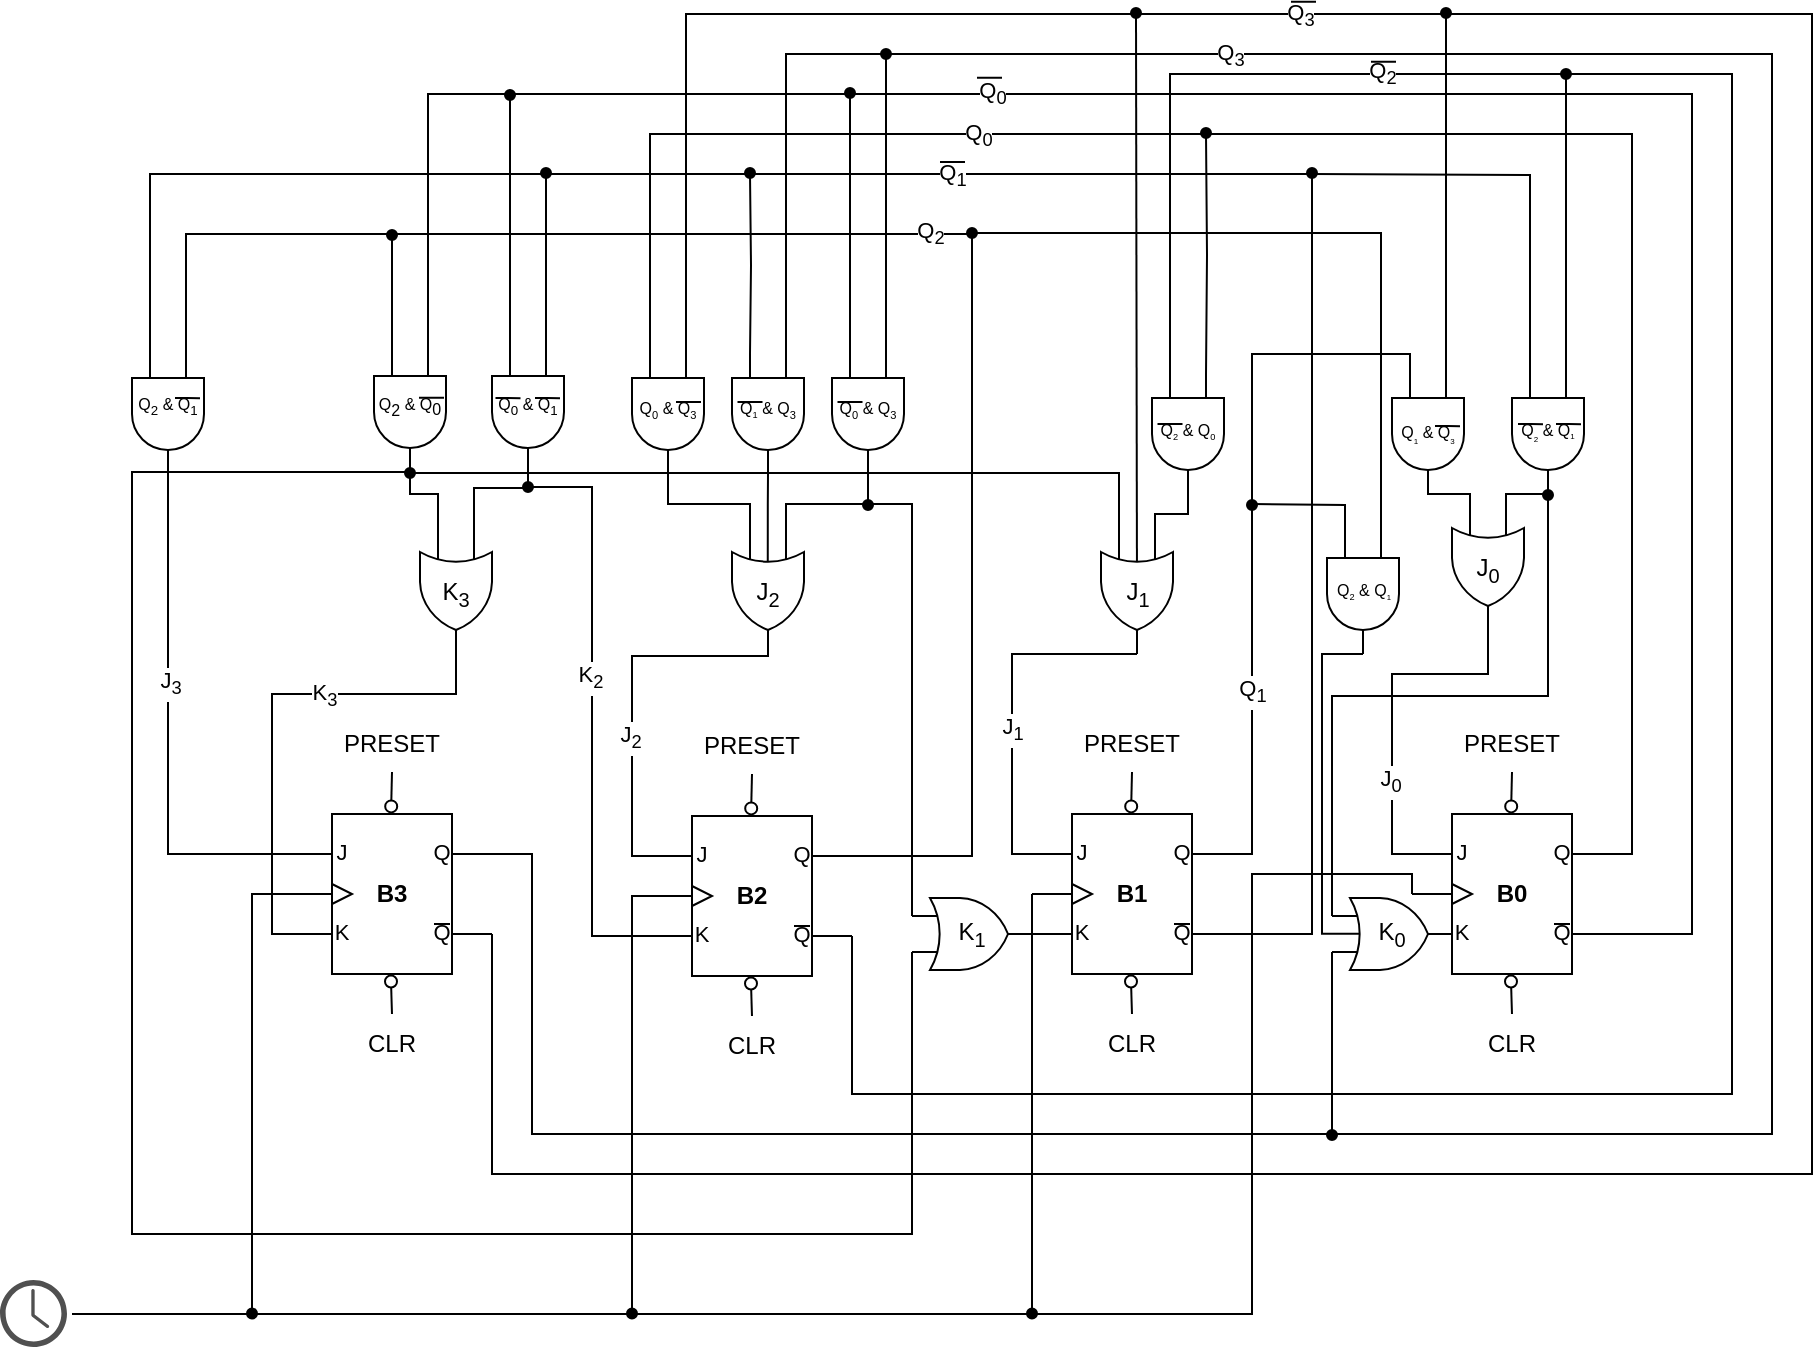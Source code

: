 <mxfile version="15.4.0" type="device"><diagram id="AOAL_Ybay5f5-H7vjN3i" name="Page-1"><mxGraphModel dx="2404" dy="1383" grid="1" gridSize="10" guides="1" tooltips="1" connect="1" arrows="1" fold="1" page="1" pageScale="1" pageWidth="850" pageHeight="1100" math="0" shadow="0"><root><mxCell id="0"/><mxCell id="1" parent="0"/><mxCell id="_n3E7XNI2V2YT-xS7RXO-31" value="" style="group" parent="1" vertex="1" connectable="0"><mxGeometry x="80" y="690" width="100" height="180" as="geometry"/></mxCell><mxCell id="_n3E7XNI2V2YT-xS7RXO-1" value="" style="verticalLabelPosition=bottom;shadow=0;dashed=0;align=center;html=1;verticalAlign=top;shape=mxgraph.electrical.logic_gates.jk_flip-flop;" parent="_n3E7XNI2V2YT-xS7RXO-31" vertex="1"><mxGeometry y="50" width="100" height="80" as="geometry"/></mxCell><mxCell id="_n3E7XNI2V2YT-xS7RXO-2" style="edgeStyle=orthogonalEdgeStyle;rounded=0;orthogonalLoop=1;jettySize=auto;html=1;entryX=0.496;entryY=-0.01;entryDx=0;entryDy=0;entryPerimeter=0;endArrow=oval;endFill=0;strokeColor=default;exitX=0.5;exitY=1;exitDx=0;exitDy=0;" parent="_n3E7XNI2V2YT-xS7RXO-31" edge="1"><mxGeometry relative="1" as="geometry"><mxPoint x="50" y="29" as="sourcePoint"/><mxPoint x="49.6" y="46.2" as="targetPoint"/></mxGeometry></mxCell><mxCell id="_n3E7XNI2V2YT-xS7RXO-3" value="PRESET" style="text;html=1;strokeColor=none;fillColor=none;align=center;verticalAlign=middle;whiteSpace=wrap;rounded=0;" parent="_n3E7XNI2V2YT-xS7RXO-31" vertex="1"><mxGeometry x="20" width="60" height="30" as="geometry"/></mxCell><mxCell id="_n3E7XNI2V2YT-xS7RXO-4" style="edgeStyle=orthogonalEdgeStyle;rounded=0;orthogonalLoop=1;jettySize=auto;html=1;entryX=0.495;entryY=0.997;entryDx=0;entryDy=0;entryPerimeter=0;endArrow=oval;endFill=0;strokeColor=default;exitX=0.5;exitY=0;exitDx=0;exitDy=0;" parent="_n3E7XNI2V2YT-xS7RXO-31" source="_n3E7XNI2V2YT-xS7RXO-5" edge="1"><mxGeometry relative="1" as="geometry"><mxPoint x="50" y="154" as="sourcePoint"/><mxPoint x="49.5" y="133.76" as="targetPoint"/></mxGeometry></mxCell><mxCell id="_n3E7XNI2V2YT-xS7RXO-5" value="CLR" style="text;html=1;strokeColor=none;fillColor=none;align=center;verticalAlign=middle;whiteSpace=wrap;rounded=0;" parent="_n3E7XNI2V2YT-xS7RXO-31" vertex="1"><mxGeometry x="20" y="150" width="60" height="30" as="geometry"/></mxCell><mxCell id="_n3E7XNI2V2YT-xS7RXO-63" value="&lt;b&gt;B3&lt;/b&gt;" style="text;html=1;strokeColor=none;fillColor=none;align=center;verticalAlign=middle;whiteSpace=wrap;rounded=0;" parent="_n3E7XNI2V2YT-xS7RXO-31" vertex="1"><mxGeometry x="40" y="80" width="20" height="20" as="geometry"/></mxCell><mxCell id="_n3E7XNI2V2YT-xS7RXO-39" value="" style="group" parent="1" vertex="1" connectable="0"><mxGeometry x="260" y="691" width="100" height="180" as="geometry"/></mxCell><mxCell id="_n3E7XNI2V2YT-xS7RXO-33" value="" style="verticalLabelPosition=bottom;shadow=0;dashed=0;align=center;html=1;verticalAlign=top;shape=mxgraph.electrical.logic_gates.jk_flip-flop;" parent="_n3E7XNI2V2YT-xS7RXO-39" vertex="1"><mxGeometry y="50" width="100" height="80" as="geometry"/></mxCell><mxCell id="_n3E7XNI2V2YT-xS7RXO-34" style="edgeStyle=orthogonalEdgeStyle;rounded=0;orthogonalLoop=1;jettySize=auto;html=1;entryX=0.496;entryY=-0.01;entryDx=0;entryDy=0;entryPerimeter=0;endArrow=oval;endFill=0;strokeColor=default;exitX=0.5;exitY=1;exitDx=0;exitDy=0;" parent="_n3E7XNI2V2YT-xS7RXO-39" edge="1"><mxGeometry relative="1" as="geometry"><mxPoint x="50" y="29" as="sourcePoint"/><mxPoint x="49.6" y="46.2" as="targetPoint"/></mxGeometry></mxCell><mxCell id="_n3E7XNI2V2YT-xS7RXO-35" value="PRESET" style="text;html=1;strokeColor=none;fillColor=none;align=center;verticalAlign=middle;whiteSpace=wrap;rounded=0;" parent="_n3E7XNI2V2YT-xS7RXO-39" vertex="1"><mxGeometry x="20" width="60" height="30" as="geometry"/></mxCell><mxCell id="_n3E7XNI2V2YT-xS7RXO-36" style="edgeStyle=orthogonalEdgeStyle;rounded=0;orthogonalLoop=1;jettySize=auto;html=1;entryX=0.495;entryY=0.997;entryDx=0;entryDy=0;entryPerimeter=0;endArrow=oval;endFill=0;strokeColor=default;exitX=0.5;exitY=0;exitDx=0;exitDy=0;" parent="_n3E7XNI2V2YT-xS7RXO-39" source="_n3E7XNI2V2YT-xS7RXO-37" edge="1"><mxGeometry relative="1" as="geometry"><mxPoint x="50" y="154" as="sourcePoint"/><mxPoint x="49.5" y="133.76" as="targetPoint"/></mxGeometry></mxCell><mxCell id="_n3E7XNI2V2YT-xS7RXO-37" value="CLR" style="text;html=1;strokeColor=none;fillColor=none;align=center;verticalAlign=middle;whiteSpace=wrap;rounded=0;" parent="_n3E7XNI2V2YT-xS7RXO-39" vertex="1"><mxGeometry x="20" y="150" width="60" height="30" as="geometry"/></mxCell><mxCell id="_n3E7XNI2V2YT-xS7RXO-64" value="&lt;b&gt;B2&lt;/b&gt;" style="text;html=1;strokeColor=none;fillColor=none;align=center;verticalAlign=middle;whiteSpace=wrap;rounded=0;" parent="_n3E7XNI2V2YT-xS7RXO-39" vertex="1"><mxGeometry x="40" y="80" width="20" height="20" as="geometry"/></mxCell><mxCell id="nzC0IRTdOdwWPVVudVD--28" value="" style="endArrow=none;html=1;rounded=0;edgeStyle=orthogonalEdgeStyle;exitX=0;exitY=0.25;exitDx=0;exitDy=0;exitPerimeter=0;" parent="_n3E7XNI2V2YT-xS7RXO-39" source="nzC0IRTdOdwWPVVudVD--26" edge="1"><mxGeometry width="50" height="50" relative="1" as="geometry"><mxPoint x="130" y="89" as="sourcePoint"/><mxPoint x="108" y="-106" as="targetPoint"/><Array as="points"><mxPoint x="130" y="-106"/></Array></mxGeometry></mxCell><mxCell id="_n3E7XNI2V2YT-xS7RXO-46" value="" style="group" parent="1" vertex="1" connectable="0"><mxGeometry x="450" y="690" width="100" height="180" as="geometry"/></mxCell><mxCell id="_n3E7XNI2V2YT-xS7RXO-47" value="" style="verticalLabelPosition=bottom;shadow=0;dashed=0;align=center;html=1;verticalAlign=top;shape=mxgraph.electrical.logic_gates.jk_flip-flop;" parent="_n3E7XNI2V2YT-xS7RXO-46" vertex="1"><mxGeometry y="50" width="100" height="80" as="geometry"/></mxCell><mxCell id="_n3E7XNI2V2YT-xS7RXO-48" style="edgeStyle=orthogonalEdgeStyle;rounded=0;orthogonalLoop=1;jettySize=auto;html=1;entryX=0.496;entryY=-0.01;entryDx=0;entryDy=0;entryPerimeter=0;endArrow=oval;endFill=0;strokeColor=default;exitX=0.5;exitY=1;exitDx=0;exitDy=0;" parent="_n3E7XNI2V2YT-xS7RXO-46" edge="1"><mxGeometry relative="1" as="geometry"><mxPoint x="50" y="29" as="sourcePoint"/><mxPoint x="49.6" y="46.2" as="targetPoint"/></mxGeometry></mxCell><mxCell id="_n3E7XNI2V2YT-xS7RXO-49" value="PRESET" style="text;html=1;strokeColor=none;fillColor=none;align=center;verticalAlign=middle;whiteSpace=wrap;rounded=0;" parent="_n3E7XNI2V2YT-xS7RXO-46" vertex="1"><mxGeometry x="20" width="60" height="30" as="geometry"/></mxCell><mxCell id="_n3E7XNI2V2YT-xS7RXO-50" style="edgeStyle=orthogonalEdgeStyle;rounded=0;orthogonalLoop=1;jettySize=auto;html=1;entryX=0.495;entryY=0.997;entryDx=0;entryDy=0;entryPerimeter=0;endArrow=oval;endFill=0;strokeColor=default;exitX=0.5;exitY=0;exitDx=0;exitDy=0;" parent="_n3E7XNI2V2YT-xS7RXO-46" source="_n3E7XNI2V2YT-xS7RXO-51" edge="1"><mxGeometry relative="1" as="geometry"><mxPoint x="50" y="154" as="sourcePoint"/><mxPoint x="49.5" y="133.76" as="targetPoint"/></mxGeometry></mxCell><mxCell id="_n3E7XNI2V2YT-xS7RXO-51" value="CLR" style="text;html=1;strokeColor=none;fillColor=none;align=center;verticalAlign=middle;whiteSpace=wrap;rounded=0;" parent="_n3E7XNI2V2YT-xS7RXO-46" vertex="1"><mxGeometry x="20" y="150" width="60" height="30" as="geometry"/></mxCell><mxCell id="_n3E7XNI2V2YT-xS7RXO-65" value="&lt;b&gt;B1&lt;/b&gt;" style="text;html=1;strokeColor=none;fillColor=none;align=center;verticalAlign=middle;whiteSpace=wrap;rounded=0;" parent="_n3E7XNI2V2YT-xS7RXO-46" vertex="1"><mxGeometry x="40" y="80" width="20" height="20" as="geometry"/></mxCell><mxCell id="_n3E7XNI2V2YT-xS7RXO-55" value="" style="group" parent="1" vertex="1" connectable="0"><mxGeometry x="640" y="690" width="100" height="180" as="geometry"/></mxCell><mxCell id="_n3E7XNI2V2YT-xS7RXO-56" value="" style="verticalLabelPosition=bottom;shadow=0;dashed=0;align=center;html=1;verticalAlign=top;shape=mxgraph.electrical.logic_gates.jk_flip-flop;" parent="_n3E7XNI2V2YT-xS7RXO-55" vertex="1"><mxGeometry y="50" width="100" height="80" as="geometry"/></mxCell><mxCell id="_n3E7XNI2V2YT-xS7RXO-57" style="edgeStyle=orthogonalEdgeStyle;rounded=0;orthogonalLoop=1;jettySize=auto;html=1;entryX=0.496;entryY=-0.01;entryDx=0;entryDy=0;entryPerimeter=0;endArrow=oval;endFill=0;strokeColor=default;exitX=0.5;exitY=1;exitDx=0;exitDy=0;" parent="_n3E7XNI2V2YT-xS7RXO-55" edge="1"><mxGeometry relative="1" as="geometry"><mxPoint x="50" y="29" as="sourcePoint"/><mxPoint x="49.6" y="46.2" as="targetPoint"/></mxGeometry></mxCell><mxCell id="_n3E7XNI2V2YT-xS7RXO-58" value="PRESET" style="text;html=1;strokeColor=none;fillColor=none;align=center;verticalAlign=middle;whiteSpace=wrap;rounded=0;" parent="_n3E7XNI2V2YT-xS7RXO-55" vertex="1"><mxGeometry x="20" width="60" height="30" as="geometry"/></mxCell><mxCell id="_n3E7XNI2V2YT-xS7RXO-59" style="edgeStyle=orthogonalEdgeStyle;rounded=0;orthogonalLoop=1;jettySize=auto;html=1;entryX=0.495;entryY=0.997;entryDx=0;entryDy=0;entryPerimeter=0;endArrow=oval;endFill=0;strokeColor=default;exitX=0.5;exitY=0;exitDx=0;exitDy=0;" parent="_n3E7XNI2V2YT-xS7RXO-55" source="_n3E7XNI2V2YT-xS7RXO-60" edge="1"><mxGeometry relative="1" as="geometry"><mxPoint x="50" y="154" as="sourcePoint"/><mxPoint x="49.5" y="133.76" as="targetPoint"/></mxGeometry></mxCell><mxCell id="_n3E7XNI2V2YT-xS7RXO-60" value="CLR" style="text;html=1;strokeColor=none;fillColor=none;align=center;verticalAlign=middle;whiteSpace=wrap;rounded=0;" parent="_n3E7XNI2V2YT-xS7RXO-55" vertex="1"><mxGeometry x="20" y="150" width="60" height="30" as="geometry"/></mxCell><mxCell id="_n3E7XNI2V2YT-xS7RXO-66" value="&lt;b&gt;B0&lt;/b&gt;" style="text;html=1;strokeColor=none;fillColor=none;align=center;verticalAlign=middle;whiteSpace=wrap;rounded=0;" parent="_n3E7XNI2V2YT-xS7RXO-55" vertex="1"><mxGeometry x="40" y="80" width="20" height="20" as="geometry"/></mxCell><mxCell id="_n3E7XNI2V2YT-xS7RXO-70" value="" style="verticalLabelPosition=bottom;shadow=0;dashed=0;align=center;html=1;verticalAlign=top;shape=mxgraph.electrical.logic_gates.logic_gate;operation=and;direction=south;" parent="1" vertex="1"><mxGeometry x="180" y="509" width="36" height="60" as="geometry"/></mxCell><mxCell id="_n3E7XNI2V2YT-xS7RXO-71" value="" style="verticalLabelPosition=bottom;shadow=0;dashed=0;align=center;html=1;verticalAlign=top;shape=mxgraph.electrical.logic_gates.logic_gate;operation=and;direction=south;" parent="1" vertex="1"><mxGeometry y="510" width="36" height="60" as="geometry"/></mxCell><mxCell id="_n3E7XNI2V2YT-xS7RXO-72" value="" style="endArrow=none;html=1;rounded=0;edgeStyle=orthogonalEdgeStyle;entryX=1;entryY=0.5;entryDx=0;entryDy=0;entryPerimeter=0;exitX=0;exitY=0.25;exitDx=0;exitDy=0;exitPerimeter=0;" parent="1" source="_n3E7XNI2V2YT-xS7RXO-1" target="_n3E7XNI2V2YT-xS7RXO-71" edge="1"><mxGeometry width="50" height="50" relative="1" as="geometry"><mxPoint x="20" y="650" as="sourcePoint"/><mxPoint x="70" y="600" as="targetPoint"/></mxGeometry></mxCell><mxCell id="nzC0IRTdOdwWPVVudVD--85" value="J&lt;sub&gt;3&lt;/sub&gt;" style="edgeLabel;html=1;align=center;verticalAlign=middle;resizable=0;points=[];" parent="_n3E7XNI2V2YT-xS7RXO-72" vertex="1" connectable="0"><mxGeometry x="0.165" y="-1" relative="1" as="geometry"><mxPoint as="offset"/></mxGeometry></mxCell><mxCell id="_n3E7XNI2V2YT-xS7RXO-73" value="" style="endArrow=none;html=1;rounded=0;edgeStyle=orthogonalEdgeStyle;exitX=0;exitY=0.75;exitDx=0;exitDy=0;exitPerimeter=0;entryX=1;entryY=0.75;entryDx=0;entryDy=0;entryPerimeter=0;" parent="1" source="_n3E7XNI2V2YT-xS7RXO-71" target="_n3E7XNI2V2YT-xS7RXO-47" edge="1"><mxGeometry width="50" height="50" relative="1" as="geometry"><mxPoint x="220" y="390" as="sourcePoint"/><mxPoint x="270" y="340" as="targetPoint"/><Array as="points"><mxPoint x="9" y="420"/><mxPoint x="590" y="420"/><mxPoint x="590" y="800"/></Array></mxGeometry></mxCell><mxCell id="nzC0IRTdOdwWPVVudVD--94" value="Q&lt;sub&gt;1&lt;/sub&gt;" style="edgeLabel;html=1;align=center;verticalAlign=middle;resizable=0;points=[];" parent="_n3E7XNI2V2YT-xS7RXO-73" vertex="1" connectable="0"><mxGeometry x="-0.1" y="-1" relative="1" as="geometry"><mxPoint as="offset"/></mxGeometry></mxCell><mxCell id="_n3E7XNI2V2YT-xS7RXO-74" value="" style="endArrow=none;html=1;rounded=0;edgeStyle=orthogonalEdgeStyle;exitX=0;exitY=0.25;exitDx=0;exitDy=0;exitPerimeter=0;entryX=1;entryY=0.25;entryDx=0;entryDy=0;entryPerimeter=0;" parent="1" source="_n3E7XNI2V2YT-xS7RXO-71" target="_n3E7XNI2V2YT-xS7RXO-33" edge="1"><mxGeometry width="50" height="50" relative="1" as="geometry"><mxPoint x="100" y="630" as="sourcePoint"/><mxPoint x="150" y="580" as="targetPoint"/><Array as="points"><mxPoint x="27" y="450"/><mxPoint x="420" y="450"/><mxPoint x="420" y="761"/></Array></mxGeometry></mxCell><mxCell id="nzC0IRTdOdwWPVVudVD--96" value="Q&lt;sub&gt;2&lt;/sub&gt;" style="edgeLabel;html=1;align=center;verticalAlign=middle;resizable=0;points=[];" parent="_n3E7XNI2V2YT-xS7RXO-74" vertex="1" connectable="0"><mxGeometry x="0.048" relative="1" as="geometry"><mxPoint as="offset"/></mxGeometry></mxCell><mxCell id="_n3E7XNI2V2YT-xS7RXO-75" value="" style="endArrow=none;html=1;rounded=0;edgeStyle=orthogonalEdgeStyle;exitX=0;exitY=0.25;exitDx=0;exitDy=0;exitPerimeter=0;" parent="1" source="_n3E7XNI2V2YT-xS7RXO-70" edge="1"><mxGeometry width="50" height="50" relative="1" as="geometry"><mxPoint x="197" y="510" as="sourcePoint"/><mxPoint x="200" y="420" as="targetPoint"/><Array as="points"><mxPoint x="207" y="420"/></Array></mxGeometry></mxCell><mxCell id="_n3E7XNI2V2YT-xS7RXO-76" value="" style="endArrow=none;html=1;rounded=0;edgeStyle=orthogonalEdgeStyle;entryX=1;entryY=0.75;entryDx=0;entryDy=0;entryPerimeter=0;exitX=0;exitY=0.75;exitDx=0;exitDy=0;exitPerimeter=0;" parent="1" source="_n3E7XNI2V2YT-xS7RXO-70" target="_n3E7XNI2V2YT-xS7RXO-56" edge="1"><mxGeometry width="50" height="50" relative="1" as="geometry"><mxPoint x="190" y="670" as="sourcePoint"/><mxPoint x="240" y="620" as="targetPoint"/><Array as="points"><mxPoint x="189" y="380"/><mxPoint x="780" y="380"/><mxPoint x="780" y="800"/></Array></mxGeometry></mxCell><mxCell id="nzC0IRTdOdwWPVVudVD--91" value="Q&lt;sub&gt;0&lt;/sub&gt;" style="edgeLabel;html=1;align=center;verticalAlign=middle;resizable=0;points=[];" parent="_n3E7XNI2V2YT-xS7RXO-76" vertex="1" connectable="0"><mxGeometry x="-0.373" relative="1" as="geometry"><mxPoint as="offset"/></mxGeometry></mxCell><mxCell id="_n3E7XNI2V2YT-xS7RXO-77" value="" style="endArrow=none;html=1;rounded=0;edgeStyle=orthogonalEdgeStyle;exitX=1;exitY=0.5;exitDx=0;exitDy=0;entryX=0;entryY=0.75;entryDx=0;entryDy=0;entryPerimeter=0;" parent="1" source="nzC0IRTdOdwWPVVudVD--11" target="_n3E7XNI2V2YT-xS7RXO-33" edge="1"><mxGeometry width="50" height="50" relative="1" as="geometry"><mxPoint x="200" y="680" as="sourcePoint"/><mxPoint x="250" y="630" as="targetPoint"/><Array as="points"><mxPoint x="230" y="577"/><mxPoint x="230" y="801"/></Array></mxGeometry></mxCell><mxCell id="nzC0IRTdOdwWPVVudVD--80" value="K&lt;sub&gt;2&lt;/sub&gt;" style="edgeLabel;html=1;align=center;verticalAlign=middle;resizable=0;points=[];" parent="_n3E7XNI2V2YT-xS7RXO-77" vertex="1" connectable="0"><mxGeometry x="-0.12" y="-1" relative="1" as="geometry"><mxPoint as="offset"/></mxGeometry></mxCell><mxCell id="_n3E7XNI2V2YT-xS7RXO-78" value="" style="verticalLabelPosition=bottom;shadow=0;dashed=0;align=center;html=1;verticalAlign=top;shape=mxgraph.electrical.logic_gates.logic_gate;operation=and;direction=south;" parent="1" vertex="1"><mxGeometry x="121" y="509" width="36" height="60" as="geometry"/></mxCell><mxCell id="_n3E7XNI2V2YT-xS7RXO-79" value="" style="endArrow=none;html=1;rounded=0;edgeStyle=orthogonalEdgeStyle;exitX=0;exitY=0.75;exitDx=0;exitDy=0;exitPerimeter=0;entryX=1;entryY=0.5;entryDx=0;entryDy=0;entryPerimeter=0;" parent="1" source="_n3E7XNI2V2YT-xS7RXO-1" target="_n3E7XNI2V2YT-xS7RXO-80" edge="1"><mxGeometry width="50" height="50" relative="1" as="geometry"><mxPoint x="90" y="650" as="sourcePoint"/><mxPoint x="160" y="600" as="targetPoint"/><Array as="points"><mxPoint x="70" y="800"/><mxPoint x="70" y="680"/><mxPoint x="162" y="680"/></Array></mxGeometry></mxCell><mxCell id="nzC0IRTdOdwWPVVudVD--81" value="K&lt;sub&gt;3&lt;/sub&gt;" style="edgeLabel;html=1;align=center;verticalAlign=middle;resizable=0;points=[];" parent="_n3E7XNI2V2YT-xS7RXO-79" vertex="1" connectable="0"><mxGeometry x="0.286" y="-1" relative="1" as="geometry"><mxPoint as="offset"/></mxGeometry></mxCell><mxCell id="_n3E7XNI2V2YT-xS7RXO-80" value="" style="verticalLabelPosition=bottom;shadow=0;dashed=0;align=center;html=1;verticalAlign=top;shape=mxgraph.electrical.logic_gates.logic_gate;operation=or;direction=south;" parent="1" vertex="1"><mxGeometry x="144" y="600" width="36" height="60" as="geometry"/></mxCell><mxCell id="_n3E7XNI2V2YT-xS7RXO-81" value="" style="endArrow=none;html=1;rounded=0;edgeStyle=orthogonalEdgeStyle;exitX=0;exitY=0.25;exitDx=0;exitDy=0;exitPerimeter=0;entryX=0;entryY=0.5;entryDx=0;entryDy=0;" parent="1" source="_n3E7XNI2V2YT-xS7RXO-80" target="nzC0IRTdOdwWPVVudVD--11" edge="1"><mxGeometry width="50" height="50" relative="1" as="geometry"><mxPoint x="170" y="710" as="sourcePoint"/><mxPoint x="198" y="590" as="targetPoint"/><Array as="points"><mxPoint x="171" y="577"/><mxPoint x="198" y="577"/></Array></mxGeometry></mxCell><mxCell id="_n3E7XNI2V2YT-xS7RXO-82" value="" style="endArrow=none;html=1;rounded=0;edgeStyle=orthogonalEdgeStyle;exitX=0;exitY=0.75;exitDx=0;exitDy=0;exitPerimeter=0;" parent="1" source="_n3E7XNI2V2YT-xS7RXO-78" edge="1"><mxGeometry width="50" height="50" relative="1" as="geometry"><mxPoint x="70" y="470" as="sourcePoint"/><mxPoint x="130" y="450" as="targetPoint"/><Array as="points"><mxPoint x="130" y="510"/></Array></mxGeometry></mxCell><mxCell id="_n3E7XNI2V2YT-xS7RXO-83" value="" style="endArrow=none;html=1;rounded=0;edgeStyle=orthogonalEdgeStyle;exitX=0;exitY=0.25;exitDx=0;exitDy=0;exitPerimeter=0;" parent="1" source="_n3E7XNI2V2YT-xS7RXO-78" edge="1"><mxGeometry width="50" height="50" relative="1" as="geometry"><mxPoint x="50" y="620" as="sourcePoint"/><mxPoint x="190" y="380" as="targetPoint"/><Array as="points"><mxPoint x="148" y="380"/><mxPoint x="190" y="380"/></Array></mxGeometry></mxCell><mxCell id="_n3E7XNI2V2YT-xS7RXO-84" value="" style="endArrow=none;html=1;rounded=0;edgeStyle=orthogonalEdgeStyle;entryX=0;entryY=0.75;entryDx=0;entryDy=0;entryPerimeter=0;exitX=1;exitY=0.5;exitDx=0;exitDy=0;exitPerimeter=0;" parent="1" source="_n3E7XNI2V2YT-xS7RXO-78" target="_n3E7XNI2V2YT-xS7RXO-80" edge="1"><mxGeometry width="50" height="50" relative="1" as="geometry"><mxPoint x="60" y="650" as="sourcePoint"/><mxPoint x="110" y="600" as="targetPoint"/><Array as="points"><mxPoint x="139" y="580"/><mxPoint x="153" y="580"/></Array></mxGeometry></mxCell><mxCell id="_n3E7XNI2V2YT-xS7RXO-85" value="" style="verticalLabelPosition=bottom;shadow=0;dashed=0;align=center;html=1;verticalAlign=top;shape=mxgraph.electrical.logic_gates.logic_gate;operation=and;direction=south;" parent="1" vertex="1"><mxGeometry x="250" y="510" width="36" height="60" as="geometry"/></mxCell><mxCell id="_n3E7XNI2V2YT-xS7RXO-86" value="" style="verticalLabelPosition=bottom;shadow=0;dashed=0;align=center;html=1;verticalAlign=top;shape=mxgraph.electrical.logic_gates.logic_gate;operation=and;direction=south;" parent="1" vertex="1"><mxGeometry x="300" y="510" width="36" height="60" as="geometry"/></mxCell><mxCell id="_n3E7XNI2V2YT-xS7RXO-87" value="" style="verticalLabelPosition=bottom;shadow=0;dashed=0;align=center;html=1;verticalAlign=top;shape=mxgraph.electrical.logic_gates.logic_gate;operation=and;direction=south;" parent="1" vertex="1"><mxGeometry x="350" y="510" width="36" height="60" as="geometry"/></mxCell><mxCell id="_n3E7XNI2V2YT-xS7RXO-89" value="" style="verticalLabelPosition=bottom;shadow=0;dashed=0;align=center;html=1;verticalAlign=top;shape=mxgraph.electrical.logic_gates.logic_gate;operation=or;direction=south;" parent="1" vertex="1"><mxGeometry x="300" y="600" width="36" height="60" as="geometry"/></mxCell><mxCell id="_n3E7XNI2V2YT-xS7RXO-90" value="" style="endArrow=none;html=1;rounded=0;edgeStyle=orthogonalEdgeStyle;entryX=1;entryY=0.5;entryDx=0;entryDy=0;entryPerimeter=0;exitX=0;exitY=0.25;exitDx=0;exitDy=0;exitPerimeter=0;" parent="1" source="_n3E7XNI2V2YT-xS7RXO-89" target="_n3E7XNI2V2YT-xS7RXO-87" edge="1"><mxGeometry width="50" height="50" relative="1" as="geometry"><mxPoint x="360" y="680" as="sourcePoint"/><mxPoint x="410" y="630" as="targetPoint"/></mxGeometry></mxCell><mxCell id="_n3E7XNI2V2YT-xS7RXO-91" value="" style="endArrow=none;html=1;rounded=0;edgeStyle=orthogonalEdgeStyle;entryX=1;entryY=0.5;entryDx=0;entryDy=0;entryPerimeter=0;exitX=0.228;exitY=0.503;exitDx=0;exitDy=0;exitPerimeter=0;" parent="1" source="_n3E7XNI2V2YT-xS7RXO-89" target="_n3E7XNI2V2YT-xS7RXO-86" edge="1"><mxGeometry width="50" height="50" relative="1" as="geometry"><mxPoint x="318" y="610" as="sourcePoint"/><mxPoint x="390" y="650" as="targetPoint"/></mxGeometry></mxCell><mxCell id="_n3E7XNI2V2YT-xS7RXO-92" value="" style="endArrow=none;html=1;rounded=0;edgeStyle=orthogonalEdgeStyle;entryX=1;entryY=0.5;entryDx=0;entryDy=0;entryPerimeter=0;exitX=0;exitY=0.75;exitDx=0;exitDy=0;exitPerimeter=0;" parent="1" source="_n3E7XNI2V2YT-xS7RXO-89" target="_n3E7XNI2V2YT-xS7RXO-85" edge="1"><mxGeometry width="50" height="50" relative="1" as="geometry"><mxPoint x="250" y="690" as="sourcePoint"/><mxPoint x="300" y="640" as="targetPoint"/></mxGeometry></mxCell><mxCell id="_n3E7XNI2V2YT-xS7RXO-93" value="" style="endArrow=none;html=1;rounded=0;edgeStyle=orthogonalEdgeStyle;" parent="1" edge="1"><mxGeometry width="50" height="50" relative="1" as="geometry"><mxPoint x="260" y="761" as="sourcePoint"/><mxPoint x="318" y="660" as="targetPoint"/><Array as="points"><mxPoint x="250" y="761"/><mxPoint x="250" y="661"/><mxPoint x="318" y="661"/></Array></mxGeometry></mxCell><mxCell id="nzC0IRTdOdwWPVVudVD--82" value="J&lt;sub&gt;2&lt;/sub&gt;" style="edgeLabel;html=1;align=center;verticalAlign=middle;resizable=0;points=[];" parent="_n3E7XNI2V2YT-xS7RXO-93" vertex="1" connectable="0"><mxGeometry x="-0.23" y="1" relative="1" as="geometry"><mxPoint as="offset"/></mxGeometry></mxCell><mxCell id="_n3E7XNI2V2YT-xS7RXO-94" value="" style="endArrow=none;html=1;rounded=0;edgeStyle=orthogonalEdgeStyle;exitX=0;exitY=0.75;exitDx=0;exitDy=0;exitPerimeter=0;entryX=1;entryY=0.25;entryDx=0;entryDy=0;entryPerimeter=0;" parent="1" source="_n3E7XNI2V2YT-xS7RXO-85" target="_n3E7XNI2V2YT-xS7RXO-56" edge="1"><mxGeometry width="50" height="50" relative="1" as="geometry"><mxPoint x="670" y="610" as="sourcePoint"/><mxPoint x="720" y="560" as="targetPoint"/><Array as="points"><mxPoint x="259" y="400"/><mxPoint x="750" y="400"/><mxPoint x="750" y="760"/></Array></mxGeometry></mxCell><mxCell id="nzC0IRTdOdwWPVVudVD--93" value="Q&lt;sub&gt;0&lt;/sub&gt;" style="edgeLabel;html=1;align=center;verticalAlign=middle;resizable=0;points=[];" parent="_n3E7XNI2V2YT-xS7RXO-94" vertex="1" connectable="0"><mxGeometry x="-0.437" y="-3" relative="1" as="geometry"><mxPoint y="-2" as="offset"/></mxGeometry></mxCell><mxCell id="_n3E7XNI2V2YT-xS7RXO-95" value="" style="endArrow=none;html=1;rounded=0;edgeStyle=orthogonalEdgeStyle;exitX=1;exitY=0.75;exitDx=0;exitDy=0;exitPerimeter=0;entryX=0;entryY=0.25;entryDx=0;entryDy=0;entryPerimeter=0;" parent="1" source="_n3E7XNI2V2YT-xS7RXO-1" target="_n3E7XNI2V2YT-xS7RXO-85" edge="1"><mxGeometry width="50" height="50" relative="1" as="geometry"><mxPoint x="200" y="890" as="sourcePoint"/><mxPoint x="250" y="840" as="targetPoint"/><Array as="points"><mxPoint x="180" y="920"/><mxPoint x="840" y="920"/><mxPoint x="840" y="340"/><mxPoint x="277" y="340"/></Array></mxGeometry></mxCell><mxCell id="nzC0IRTdOdwWPVVudVD--86" value="Q&lt;sub&gt;3&lt;/sub&gt;" style="edgeLabel;html=1;align=center;verticalAlign=middle;resizable=0;points=[];" parent="_n3E7XNI2V2YT-xS7RXO-95" vertex="1" connectable="0"><mxGeometry x="0.544" y="1" relative="1" as="geometry"><mxPoint as="offset"/></mxGeometry></mxCell><mxCell id="_n3E7XNI2V2YT-xS7RXO-96" value="" style="endArrow=none;html=1;rounded=0;edgeStyle=orthogonalEdgeStyle;entryX=0;entryY=0.75;entryDx=0;entryDy=0;entryPerimeter=0;" parent="1" target="_n3E7XNI2V2YT-xS7RXO-86" edge="1"><mxGeometry width="50" height="50" relative="1" as="geometry"><mxPoint x="309" y="420" as="sourcePoint"/><mxPoint x="520" y="510" as="targetPoint"/></mxGeometry></mxCell><mxCell id="_n3E7XNI2V2YT-xS7RXO-97" value="" style="endArrow=none;html=1;rounded=0;edgeStyle=orthogonalEdgeStyle;exitX=1;exitY=0.25;exitDx=0;exitDy=0;exitPerimeter=0;entryX=0;entryY=0.25;entryDx=0;entryDy=0;entryPerimeter=0;" parent="1" source="_n3E7XNI2V2YT-xS7RXO-1" target="_n3E7XNI2V2YT-xS7RXO-86" edge="1"><mxGeometry width="50" height="50" relative="1" as="geometry"><mxPoint x="210" y="870" as="sourcePoint"/><mxPoint x="260" y="820" as="targetPoint"/><Array as="points"><mxPoint x="200" y="760"/><mxPoint x="200" y="900"/><mxPoint x="820" y="900"/><mxPoint x="820" y="360"/><mxPoint x="327" y="360"/></Array></mxGeometry></mxCell><mxCell id="nzC0IRTdOdwWPVVudVD--88" value="Q&lt;sub&gt;3&lt;/sub&gt;" style="edgeLabel;html=1;align=center;verticalAlign=middle;resizable=0;points=[];" parent="_n3E7XNI2V2YT-xS7RXO-97" vertex="1" connectable="0"><mxGeometry x="0.621" y="1" relative="1" as="geometry"><mxPoint as="offset"/></mxGeometry></mxCell><mxCell id="_n3E7XNI2V2YT-xS7RXO-98" value="" style="endArrow=none;html=1;rounded=0;edgeStyle=orthogonalEdgeStyle;exitX=0;exitY=0.25;exitDx=0;exitDy=0;exitPerimeter=0;" parent="1" source="_n3E7XNI2V2YT-xS7RXO-87" edge="1"><mxGeometry width="50" height="50" relative="1" as="geometry"><mxPoint x="490" y="570" as="sourcePoint"/><mxPoint x="377" y="360" as="targetPoint"/></mxGeometry></mxCell><mxCell id="_n3E7XNI2V2YT-xS7RXO-99" value="" style="endArrow=none;html=1;rounded=0;edgeStyle=orthogonalEdgeStyle;exitX=0;exitY=0.75;exitDx=0;exitDy=0;exitPerimeter=0;" parent="1" source="_n3E7XNI2V2YT-xS7RXO-87" edge="1"><mxGeometry width="50" height="50" relative="1" as="geometry"><mxPoint x="450" y="610" as="sourcePoint"/><mxPoint x="359" y="380" as="targetPoint"/></mxGeometry></mxCell><mxCell id="nzC0IRTdOdwWPVVudVD--1" value="" style="ellipse;whiteSpace=wrap;html=1;aspect=fixed;fillColor=#000000;" parent="1" vertex="1"><mxGeometry x="306.5" y="417" width="5" height="5" as="geometry"/></mxCell><mxCell id="nzC0IRTdOdwWPVVudVD--2" value="" style="ellipse;whiteSpace=wrap;html=1;aspect=fixed;fillColor=#000000;" parent="1" vertex="1"><mxGeometry x="204.5" y="417" width="5" height="5" as="geometry"/></mxCell><mxCell id="nzC0IRTdOdwWPVVudVD--3" value="" style="ellipse;whiteSpace=wrap;html=1;aspect=fixed;fillColor=#000000;" parent="1" vertex="1"><mxGeometry x="186.5" y="378" width="5" height="5" as="geometry"/></mxCell><mxCell id="nzC0IRTdOdwWPVVudVD--4" value="" style="ellipse;whiteSpace=wrap;html=1;aspect=fixed;fillColor=#000000;" parent="1" vertex="1"><mxGeometry x="127.5" y="448" width="5" height="5" as="geometry"/></mxCell><mxCell id="nzC0IRTdOdwWPVVudVD--5" value="" style="ellipse;whiteSpace=wrap;html=1;aspect=fixed;fillColor=#000000;" parent="1" vertex="1"><mxGeometry x="356.5" y="377" width="5" height="5" as="geometry"/></mxCell><mxCell id="nzC0IRTdOdwWPVVudVD--6" value="" style="ellipse;whiteSpace=wrap;html=1;aspect=fixed;fillColor=#000000;" parent="1" vertex="1"><mxGeometry x="374.5" y="357.5" width="5" height="5" as="geometry"/></mxCell><mxCell id="nzC0IRTdOdwWPVVudVD--8" value="" style="verticalLabelPosition=bottom;shadow=0;dashed=0;align=center;html=1;verticalAlign=top;shape=mxgraph.electrical.logic_gates.logic_gate;operation=and;fillColor=default;direction=south;" parent="1" vertex="1"><mxGeometry x="510" y="520" width="36" height="60" as="geometry"/></mxCell><mxCell id="nzC0IRTdOdwWPVVudVD--11" value="" style="ellipse;whiteSpace=wrap;html=1;aspect=fixed;fillColor=#000000;" parent="1" vertex="1"><mxGeometry x="195.5" y="574" width="5" height="5" as="geometry"/></mxCell><mxCell id="nzC0IRTdOdwWPVVudVD--12" value="" style="ellipse;whiteSpace=wrap;html=1;aspect=fixed;fillColor=#000000;" parent="1" vertex="1"><mxGeometry x="417.5" y="447" width="5" height="5" as="geometry"/></mxCell><mxCell id="nzC0IRTdOdwWPVVudVD--14" value="" style="endArrow=none;html=1;rounded=0;edgeStyle=orthogonalEdgeStyle;entryX=0;entryY=0.25;entryDx=0;entryDy=0;entryPerimeter=0;" parent="1" target="nzC0IRTdOdwWPVVudVD--8" edge="1"><mxGeometry width="50" height="50" relative="1" as="geometry"><mxPoint x="537" y="400" as="sourcePoint"/><mxPoint x="560" y="600" as="targetPoint"/></mxGeometry></mxCell><mxCell id="nzC0IRTdOdwWPVVudVD--15" value="" style="endArrow=none;html=1;rounded=0;edgeStyle=orthogonalEdgeStyle;exitX=1;exitY=0.75;exitDx=0;exitDy=0;exitPerimeter=0;entryX=0;entryY=0.75;entryDx=0;entryDy=0;entryPerimeter=0;" parent="1" source="_n3E7XNI2V2YT-xS7RXO-33" target="nzC0IRTdOdwWPVVudVD--8" edge="1"><mxGeometry width="50" height="50" relative="1" as="geometry"><mxPoint x="370" y="850" as="sourcePoint"/><mxPoint x="520" y="370" as="targetPoint"/><Array as="points"><mxPoint x="360" y="880"/><mxPoint x="800" y="880"/><mxPoint x="800" y="370"/><mxPoint x="519" y="370"/></Array></mxGeometry></mxCell><mxCell id="nzC0IRTdOdwWPVVudVD--89" value="Q&lt;sub&gt;2&lt;/sub&gt;" style="edgeLabel;html=1;align=center;verticalAlign=middle;resizable=0;points=[];" parent="nzC0IRTdOdwWPVVudVD--15" vertex="1" connectable="0"><mxGeometry x="0.65" relative="1" as="geometry"><mxPoint as="offset"/></mxGeometry></mxCell><mxCell id="nzC0IRTdOdwWPVVudVD--16" value="" style="ellipse;whiteSpace=wrap;html=1;aspect=fixed;fillColor=#000000;" parent="1" vertex="1"><mxGeometry x="534.5" y="397" width="5" height="5" as="geometry"/></mxCell><mxCell id="nzC0IRTdOdwWPVVudVD--18" value="" style="verticalLabelPosition=bottom;shadow=0;dashed=0;align=center;html=1;verticalAlign=top;shape=mxgraph.electrical.logic_gates.logic_gate;operation=or;fillColor=default;direction=south;" parent="1" vertex="1"><mxGeometry x="484.5" y="600" width="36" height="60" as="geometry"/></mxCell><mxCell id="nzC0IRTdOdwWPVVudVD--19" value="" style="endArrow=none;html=1;rounded=0;edgeStyle=orthogonalEdgeStyle;exitX=0.234;exitY=0.501;exitDx=0;exitDy=0;exitPerimeter=0;" parent="1" source="nzC0IRTdOdwWPVVudVD--18" edge="1"><mxGeometry width="50" height="50" relative="1" as="geometry"><mxPoint x="425" y="690" as="sourcePoint"/><mxPoint x="502" y="340" as="targetPoint"/><Array as="points"><mxPoint x="502" y="614"/></Array></mxGeometry></mxCell><mxCell id="nzC0IRTdOdwWPVVudVD--20" value="" style="ellipse;whiteSpace=wrap;html=1;aspect=fixed;fillColor=#000000;" parent="1" vertex="1"><mxGeometry x="499.5" y="337" width="5" height="5" as="geometry"/></mxCell><mxCell id="nzC0IRTdOdwWPVVudVD--21" value="" style="endArrow=none;html=1;rounded=0;edgeStyle=orthogonalEdgeStyle;entryX=1;entryY=0.5;entryDx=0;entryDy=0;entryPerimeter=0;exitX=0;exitY=0.25;exitDx=0;exitDy=0;exitPerimeter=0;" parent="1" source="nzC0IRTdOdwWPVVudVD--18" target="nzC0IRTdOdwWPVVudVD--8" edge="1"><mxGeometry width="50" height="50" relative="1" as="geometry"><mxPoint x="520" y="680" as="sourcePoint"/><mxPoint x="570" y="630" as="targetPoint"/></mxGeometry></mxCell><mxCell id="nzC0IRTdOdwWPVVudVD--24" value="" style="endArrow=none;html=1;rounded=0;edgeStyle=orthogonalEdgeStyle;entryX=1;entryY=0.5;entryDx=0;entryDy=0;entryPerimeter=0;exitX=0;exitY=0.25;exitDx=0;exitDy=0;exitPerimeter=0;" parent="1" source="_n3E7XNI2V2YT-xS7RXO-47" target="nzC0IRTdOdwWPVVudVD--18" edge="1"><mxGeometry width="50" height="50" relative="1" as="geometry"><mxPoint x="530" y="690" as="sourcePoint"/><mxPoint x="580" y="640" as="targetPoint"/><Array as="points"><mxPoint x="440" y="760"/><mxPoint x="440" y="660"/></Array></mxGeometry></mxCell><mxCell id="nzC0IRTdOdwWPVVudVD--83" value="J&lt;sub&gt;1&lt;/sub&gt;" style="edgeLabel;html=1;align=center;verticalAlign=middle;resizable=0;points=[];" parent="nzC0IRTdOdwWPVVudVD--24" vertex="1" connectable="0"><mxGeometry x="-0.157" relative="1" as="geometry"><mxPoint as="offset"/></mxGeometry></mxCell><mxCell id="nzC0IRTdOdwWPVVudVD--26" value="" style="verticalLabelPosition=bottom;shadow=0;dashed=0;align=center;html=1;verticalAlign=top;shape=mxgraph.electrical.logic_gates.logic_gate;operation=or;fillColor=default;direction=east;" parent="1" vertex="1"><mxGeometry x="390" y="782" width="60" height="36" as="geometry"/></mxCell><mxCell id="nzC0IRTdOdwWPVVudVD--29" value="" style="endArrow=none;html=1;rounded=0;edgeStyle=orthogonalEdgeStyle;entryX=0;entryY=0.75;entryDx=0;entryDy=0;entryPerimeter=0;exitX=1;exitY=0.5;exitDx=0;exitDy=0;exitPerimeter=0;" parent="1" source="_n3E7XNI2V2YT-xS7RXO-78" target="nzC0IRTdOdwWPVVudVD--26" edge="1"><mxGeometry width="50" height="50" relative="1" as="geometry"><mxPoint x="150" y="570" as="sourcePoint"/><mxPoint x="220" y="670" as="targetPoint"/><Array as="points"><mxPoint y="569"/><mxPoint y="950"/><mxPoint x="390" y="950"/></Array></mxGeometry></mxCell><mxCell id="nzC0IRTdOdwWPVVudVD--30" value="" style="ellipse;whiteSpace=wrap;html=1;aspect=fixed;fillColor=#000000;" parent="1" vertex="1"><mxGeometry x="136.5" y="567" width="5" height="5" as="geometry"/></mxCell><mxCell id="nzC0IRTdOdwWPVVudVD--31" value="" style="ellipse;whiteSpace=wrap;html=1;aspect=fixed;fillColor=#000000;" parent="1" vertex="1"><mxGeometry x="365.5" y="583" width="5" height="5" as="geometry"/></mxCell><mxCell id="nzC0IRTdOdwWPVVudVD--33" value="" style="verticalLabelPosition=bottom;shadow=0;dashed=0;align=center;html=1;verticalAlign=top;shape=mxgraph.electrical.logic_gates.logic_gate;operation=and;fillColor=default;direction=south;" parent="1" vertex="1"><mxGeometry x="630" y="520" width="36" height="60" as="geometry"/></mxCell><mxCell id="nzC0IRTdOdwWPVVudVD--34" value="" style="verticalLabelPosition=bottom;shadow=0;dashed=0;align=center;html=1;verticalAlign=top;shape=mxgraph.electrical.logic_gates.logic_gate;operation=and;fillColor=default;direction=south;" parent="1" vertex="1"><mxGeometry x="690" y="520" width="36" height="60" as="geometry"/></mxCell><mxCell id="nzC0IRTdOdwWPVVudVD--36" value="" style="verticalLabelPosition=bottom;shadow=0;dashed=0;align=center;html=1;verticalAlign=top;shape=mxgraph.electrical.logic_gates.logic_gate;operation=or;fillColor=default;direction=south;" parent="1" vertex="1"><mxGeometry x="660" y="588" width="36" height="60" as="geometry"/></mxCell><mxCell id="nzC0IRTdOdwWPVVudVD--37" value="" style="endArrow=none;html=1;rounded=0;edgeStyle=orthogonalEdgeStyle;exitX=0;exitY=0.25;exitDx=0;exitDy=0;exitPerimeter=0;" parent="1" edge="1"><mxGeometry width="50" height="50" relative="1" as="geometry"><mxPoint x="687" y="588" as="sourcePoint"/><mxPoint x="708.5" y="580" as="targetPoint"/><Array as="points"><mxPoint x="687" y="580"/></Array></mxGeometry></mxCell><mxCell id="nzC0IRTdOdwWPVVudVD--38" value="" style="endArrow=none;html=1;rounded=0;edgeStyle=orthogonalEdgeStyle;exitX=0;exitY=0.75;exitDx=0;exitDy=0;exitPerimeter=0;" parent="1" source="nzC0IRTdOdwWPVVudVD--36" edge="1"><mxGeometry width="50" height="50" relative="1" as="geometry"><mxPoint x="600" y="690" as="sourcePoint"/><mxPoint x="647.5" y="580" as="targetPoint"/><Array as="points"><mxPoint x="669" y="580"/></Array></mxGeometry></mxCell><mxCell id="nzC0IRTdOdwWPVVudVD--39" value="" style="endArrow=none;html=1;rounded=0;edgeStyle=orthogonalEdgeStyle;exitX=1;exitY=0.25;exitDx=0;exitDy=0;exitPerimeter=0;entryX=0;entryY=0.75;entryDx=0;entryDy=0;entryPerimeter=0;" parent="1" source="_n3E7XNI2V2YT-xS7RXO-47" target="nzC0IRTdOdwWPVVudVD--33" edge="1"><mxGeometry width="50" height="50" relative="1" as="geometry"><mxPoint x="540" y="690" as="sourcePoint"/><mxPoint x="590" y="640" as="targetPoint"/><Array as="points"><mxPoint x="560" y="760"/><mxPoint x="560" y="510"/><mxPoint x="639" y="510"/></Array></mxGeometry></mxCell><mxCell id="nzC0IRTdOdwWPVVudVD--97" value="Q&lt;sub&gt;1&lt;/sub&gt;" style="edgeLabel;html=1;align=center;verticalAlign=middle;resizable=0;points=[];" parent="nzC0IRTdOdwWPVVudVD--39" vertex="1" connectable="0"><mxGeometry x="-0.479" relative="1" as="geometry"><mxPoint as="offset"/></mxGeometry></mxCell><mxCell id="nzC0IRTdOdwWPVVudVD--40" value="" style="endArrow=none;html=1;rounded=0;edgeStyle=orthogonalEdgeStyle;exitX=0;exitY=0.25;exitDx=0;exitDy=0;exitPerimeter=0;" parent="1" source="nzC0IRTdOdwWPVVudVD--33" edge="1"><mxGeometry width="50" height="50" relative="1" as="geometry"><mxPoint x="670" y="500" as="sourcePoint"/><mxPoint x="657" y="340" as="targetPoint"/></mxGeometry></mxCell><mxCell id="nzC0IRTdOdwWPVVudVD--41" value="" style="ellipse;whiteSpace=wrap;html=1;aspect=fixed;fillColor=#000000;" parent="1" vertex="1"><mxGeometry x="654.5" y="337" width="5" height="5" as="geometry"/></mxCell><mxCell id="nzC0IRTdOdwWPVVudVD--42" value="" style="endArrow=none;html=1;rounded=0;edgeStyle=orthogonalEdgeStyle;entryX=1;entryY=0.5;entryDx=0;entryDy=0;entryPerimeter=0;exitX=0;exitY=0.25;exitDx=0;exitDy=0;exitPerimeter=0;" parent="1" source="_n3E7XNI2V2YT-xS7RXO-56" target="nzC0IRTdOdwWPVVudVD--36" edge="1"><mxGeometry width="50" height="50" relative="1" as="geometry"><mxPoint x="620" y="700" as="sourcePoint"/><mxPoint x="670" y="650" as="targetPoint"/><Array as="points"><mxPoint x="630" y="760"/><mxPoint x="630" y="670"/><mxPoint x="678" y="670"/></Array></mxGeometry></mxCell><mxCell id="nzC0IRTdOdwWPVVudVD--84" value="J&lt;sub&gt;0&lt;/sub&gt;" style="edgeLabel;html=1;align=center;verticalAlign=middle;resizable=0;points=[];" parent="nzC0IRTdOdwWPVVudVD--42" vertex="1" connectable="0"><mxGeometry x="-0.461" y="1" relative="1" as="geometry"><mxPoint as="offset"/></mxGeometry></mxCell><mxCell id="nzC0IRTdOdwWPVVudVD--43" value="" style="endArrow=none;html=1;rounded=0;edgeStyle=orthogonalEdgeStyle;entryX=0;entryY=0.75;entryDx=0;entryDy=0;entryPerimeter=0;" parent="1" target="nzC0IRTdOdwWPVVudVD--34" edge="1"><mxGeometry width="50" height="50" relative="1" as="geometry"><mxPoint x="590" y="420" as="sourcePoint"/><mxPoint x="730" y="440" as="targetPoint"/></mxGeometry></mxCell><mxCell id="nzC0IRTdOdwWPVVudVD--44" value="" style="ellipse;whiteSpace=wrap;html=1;aspect=fixed;fillColor=#000000;" parent="1" vertex="1"><mxGeometry x="587.5" y="417" width="5" height="5" as="geometry"/></mxCell><mxCell id="nzC0IRTdOdwWPVVudVD--46" value="" style="endArrow=none;html=1;rounded=0;edgeStyle=orthogonalEdgeStyle;exitX=0;exitY=0.25;exitDx=0;exitDy=0;exitPerimeter=0;" parent="1" source="nzC0IRTdOdwWPVVudVD--34" edge="1"><mxGeometry width="50" height="50" relative="1" as="geometry"><mxPoint x="720" y="500" as="sourcePoint"/><mxPoint x="717" y="370" as="targetPoint"/></mxGeometry></mxCell><mxCell id="nzC0IRTdOdwWPVVudVD--48" value="" style="ellipse;whiteSpace=wrap;html=1;aspect=fixed;fillColor=#000000;" parent="1" vertex="1"><mxGeometry x="714.5" y="367.5" width="5" height="5" as="geometry"/></mxCell><mxCell id="nzC0IRTdOdwWPVVudVD--50" value="" style="verticalLabelPosition=bottom;shadow=0;dashed=0;align=center;html=1;verticalAlign=top;shape=mxgraph.electrical.logic_gates.logic_gate;operation=or;fillColor=default;direction=east;" parent="1" vertex="1"><mxGeometry x="600" y="782" width="60" height="36" as="geometry"/></mxCell><mxCell id="nzC0IRTdOdwWPVVudVD--51" value="" style="endArrow=none;html=1;rounded=0;edgeStyle=orthogonalEdgeStyle;entryX=1;entryY=0.5;entryDx=0;entryDy=0;entryPerimeter=0;exitX=0;exitY=0.25;exitDx=0;exitDy=0;exitPerimeter=0;" parent="1" source="nzC0IRTdOdwWPVVudVD--50" target="nzC0IRTdOdwWPVVudVD--34" edge="1"><mxGeometry width="50" height="50" relative="1" as="geometry"><mxPoint x="690" y="690" as="sourcePoint"/><mxPoint x="740" y="640" as="targetPoint"/><Array as="points"><mxPoint x="600" y="681"/><mxPoint x="708" y="681"/></Array></mxGeometry></mxCell><mxCell id="nzC0IRTdOdwWPVVudVD--52" value="" style="endArrow=none;html=1;rounded=0;edgeStyle=orthogonalEdgeStyle;entryX=0;entryY=0.75;entryDx=0;entryDy=0;entryPerimeter=0;" parent="1" target="nzC0IRTdOdwWPVVudVD--50" edge="1"><mxGeometry width="50" height="50" relative="1" as="geometry"><mxPoint x="600" y="900" as="sourcePoint"/><mxPoint x="640" y="820" as="targetPoint"/><Array as="points"><mxPoint x="600" y="830"/><mxPoint x="600" y="830"/></Array></mxGeometry></mxCell><mxCell id="nzC0IRTdOdwWPVVudVD--53" value="" style="ellipse;whiteSpace=wrap;html=1;aspect=fixed;fillColor=#000000;" parent="1" vertex="1"><mxGeometry x="597.5" y="898" width="5" height="5" as="geometry"/></mxCell><mxCell id="nzC0IRTdOdwWPVVudVD--55" value="" style="ellipse;whiteSpace=wrap;html=1;aspect=fixed;fillColor=#000000;" parent="1" vertex="1"><mxGeometry x="705.5" y="578" width="5" height="5" as="geometry"/></mxCell><mxCell id="nzC0IRTdOdwWPVVudVD--56" value="" style="verticalLabelPosition=bottom;shadow=0;dashed=0;align=center;html=1;verticalAlign=top;shape=mxgraph.electrical.logic_gates.logic_gate;operation=and;fillColor=default;direction=south;" parent="1" vertex="1"><mxGeometry x="597.5" y="600" width="36" height="60" as="geometry"/></mxCell><mxCell id="nzC0IRTdOdwWPVVudVD--58" value="" style="endArrow=none;html=1;rounded=0;edgeStyle=orthogonalEdgeStyle;entryX=0;entryY=0.75;entryDx=0;entryDy=0;entryPerimeter=0;" parent="1" target="nzC0IRTdOdwWPVVudVD--56" edge="1"><mxGeometry width="50" height="50" relative="1" as="geometry"><mxPoint x="560" y="585" as="sourcePoint"/><mxPoint x="570" y="640" as="targetPoint"/></mxGeometry></mxCell><mxCell id="nzC0IRTdOdwWPVVudVD--59" value="" style="endArrow=none;html=1;rounded=0;edgeStyle=orthogonalEdgeStyle;entryX=0;entryY=0.25;entryDx=0;entryDy=0;entryPerimeter=0;exitX=1;exitY=0.5;exitDx=0;exitDy=0;" parent="1" target="nzC0IRTdOdwWPVVudVD--56" edge="1" source="nzC0IRTdOdwWPVVudVD--12"><mxGeometry width="50" height="50" relative="1" as="geometry"><mxPoint x="460" y="450" as="sourcePoint"/><mxPoint x="570" y="640" as="targetPoint"/></mxGeometry></mxCell><mxCell id="nzC0IRTdOdwWPVVudVD--60" value="" style="ellipse;whiteSpace=wrap;html=1;aspect=fixed;fillColor=#000000;" parent="1" vertex="1"><mxGeometry x="557.5" y="583" width="5" height="5" as="geometry"/></mxCell><mxCell id="nzC0IRTdOdwWPVVudVD--62" value="" style="endArrow=none;html=1;rounded=0;edgeStyle=orthogonalEdgeStyle;entryX=1;entryY=0.5;entryDx=0;entryDy=0;entryPerimeter=0;exitX=0.228;exitY=0.498;exitDx=0;exitDy=0;exitPerimeter=0;" parent="1" source="nzC0IRTdOdwWPVVudVD--50" target="nzC0IRTdOdwWPVVudVD--56" edge="1"><mxGeometry width="50" height="50" relative="1" as="geometry"><mxPoint x="608.92" y="799.928" as="sourcePoint"/><mxPoint x="610.5" y="660" as="targetPoint"/><Array as="points"><mxPoint x="595" y="800"/><mxPoint x="595" y="660"/></Array></mxGeometry></mxCell><mxCell id="nzC0IRTdOdwWPVVudVD--63" value="" style="endArrow=none;html=1;rounded=0;edgeStyle=orthogonalEdgeStyle;entryX=0;entryY=0.5;entryDx=0;entryDy=0;entryPerimeter=0;" parent="1" target="_n3E7XNI2V2YT-xS7RXO-56" edge="1"><mxGeometry width="50" height="50" relative="1" as="geometry"><mxPoint x="-30" y="990" as="sourcePoint"/><mxPoint x="890" y="990" as="targetPoint"/><Array as="points"><mxPoint x="560" y="990"/><mxPoint x="560" y="770"/><mxPoint x="640" y="770"/></Array></mxGeometry></mxCell><mxCell id="nzC0IRTdOdwWPVVudVD--65" value="" style="sketch=0;pointerEvents=1;shadow=0;dashed=0;html=1;strokeColor=none;fillColor=#505050;labelPosition=center;verticalLabelPosition=bottom;verticalAlign=top;outlineConnect=0;align=center;shape=mxgraph.office.concepts.clock;" parent="1" vertex="1"><mxGeometry x="-66" y="973" width="33.5" height="33.5" as="geometry"/></mxCell><mxCell id="nzC0IRTdOdwWPVVudVD--66" value="" style="endArrow=none;html=1;rounded=0;edgeStyle=orthogonalEdgeStyle;entryX=0;entryY=0.5;entryDx=0;entryDy=0;entryPerimeter=0;" parent="1" target="_n3E7XNI2V2YT-xS7RXO-47" edge="1"><mxGeometry width="50" height="50" relative="1" as="geometry"><mxPoint x="450" y="990" as="sourcePoint"/><mxPoint x="480" y="1030" as="targetPoint"/><Array as="points"><mxPoint x="430" y="990"/><mxPoint x="450" y="990"/></Array></mxGeometry></mxCell><mxCell id="nzC0IRTdOdwWPVVudVD--67" value="" style="endArrow=none;html=1;rounded=0;edgeStyle=orthogonalEdgeStyle;entryX=0;entryY=0.5;entryDx=0;entryDy=0;entryPerimeter=0;" parent="1" target="_n3E7XNI2V2YT-xS7RXO-33" edge="1"><mxGeometry width="50" height="50" relative="1" as="geometry"><mxPoint x="250" y="990" as="sourcePoint"/><mxPoint x="300" y="1010" as="targetPoint"/><Array as="points"><mxPoint x="250" y="781"/></Array></mxGeometry></mxCell><mxCell id="nzC0IRTdOdwWPVVudVD--68" value="" style="endArrow=none;html=1;rounded=0;edgeStyle=orthogonalEdgeStyle;entryX=0;entryY=0.5;entryDx=0;entryDy=0;entryPerimeter=0;" parent="1" target="_n3E7XNI2V2YT-xS7RXO-1" edge="1"><mxGeometry width="50" height="50" relative="1" as="geometry"><mxPoint x="60" y="990" as="sourcePoint"/><mxPoint x="170" y="1050" as="targetPoint"/><Array as="points"><mxPoint x="60" y="780"/></Array></mxGeometry></mxCell><mxCell id="nzC0IRTdOdwWPVVudVD--69" value="" style="ellipse;whiteSpace=wrap;html=1;aspect=fixed;fillColor=#000000;" parent="1" vertex="1"><mxGeometry x="57.5" y="987.25" width="5" height="5" as="geometry"/></mxCell><mxCell id="nzC0IRTdOdwWPVVudVD--70" value="" style="ellipse;whiteSpace=wrap;html=1;aspect=fixed;fillColor=#000000;" parent="1" vertex="1"><mxGeometry x="247.5" y="987.25" width="5" height="5" as="geometry"/></mxCell><mxCell id="nzC0IRTdOdwWPVVudVD--71" value="" style="ellipse;whiteSpace=wrap;html=1;aspect=fixed;fillColor=#000000;" parent="1" vertex="1"><mxGeometry x="447.5" y="987.25" width="5" height="5" as="geometry"/></mxCell><mxCell id="nzC0IRTdOdwWPVVudVD--72" value="K&lt;sub&gt;3&lt;/sub&gt;" style="text;html=1;strokeColor=none;fillColor=none;align=center;verticalAlign=middle;whiteSpace=wrap;rounded=0;" parent="1" vertex="1"><mxGeometry x="147" y="615" width="30" height="30" as="geometry"/></mxCell><mxCell id="nzC0IRTdOdwWPVVudVD--73" value="J&lt;sub&gt;2&lt;/sub&gt;" style="text;html=1;strokeColor=none;fillColor=none;align=center;verticalAlign=middle;whiteSpace=wrap;rounded=0;" parent="1" vertex="1"><mxGeometry x="303" y="615" width="30" height="30" as="geometry"/></mxCell><mxCell id="nzC0IRTdOdwWPVVudVD--74" value="J&lt;sub&gt;1&lt;/sub&gt;" style="text;html=1;strokeColor=none;fillColor=none;align=center;verticalAlign=middle;whiteSpace=wrap;rounded=0;" parent="1" vertex="1"><mxGeometry x="487.5" y="615" width="30" height="30" as="geometry"/></mxCell><mxCell id="nzC0IRTdOdwWPVVudVD--75" value="J&lt;sub&gt;0&lt;/sub&gt;" style="text;html=1;strokeColor=none;fillColor=none;align=center;verticalAlign=middle;whiteSpace=wrap;rounded=0;" parent="1" vertex="1"><mxGeometry x="663" y="603" width="30" height="30" as="geometry"/></mxCell><mxCell id="nzC0IRTdOdwWPVVudVD--77" value="K&lt;sub&gt;0&lt;/sub&gt;" style="text;html=1;strokeColor=none;fillColor=none;align=center;verticalAlign=middle;whiteSpace=wrap;rounded=0;" parent="1" vertex="1"><mxGeometry x="615" y="785" width="30" height="30" as="geometry"/></mxCell><mxCell id="nzC0IRTdOdwWPVVudVD--78" value="K&lt;sub&gt;1&lt;/sub&gt;" style="text;html=1;strokeColor=none;fillColor=none;align=center;verticalAlign=middle;whiteSpace=wrap;rounded=0;" parent="1" vertex="1"><mxGeometry x="405" y="785" width="30" height="30" as="geometry"/></mxCell><mxCell id="nzC0IRTdOdwWPVVudVD--87" value="" style="endArrow=none;html=1;rounded=0;edgeStyle=orthogonalEdgeStyle;" parent="1" edge="1"><mxGeometry width="50" height="50" relative="1" as="geometry"><mxPoint x="579.5" y="333.92" as="sourcePoint"/><mxPoint x="592" y="334" as="targetPoint"/></mxGeometry></mxCell><mxCell id="nzC0IRTdOdwWPVVudVD--90" value="" style="endArrow=none;html=1;rounded=0;edgeStyle=orthogonalEdgeStyle;" parent="1" edge="1"><mxGeometry width="50" height="50" relative="1" as="geometry"><mxPoint x="619.5" y="363.92" as="sourcePoint"/><mxPoint x="632" y="364" as="targetPoint"/></mxGeometry></mxCell><mxCell id="nzC0IRTdOdwWPVVudVD--92" value="" style="endArrow=none;html=1;rounded=0;edgeStyle=orthogonalEdgeStyle;" parent="1" edge="1"><mxGeometry width="50" height="50" relative="1" as="geometry"><mxPoint x="422.5" y="371.92" as="sourcePoint"/><mxPoint x="435" y="372" as="targetPoint"/></mxGeometry></mxCell><mxCell id="nzC0IRTdOdwWPVVudVD--95" value="" style="endArrow=none;html=1;rounded=0;edgeStyle=orthogonalEdgeStyle;" parent="1" edge="1"><mxGeometry width="50" height="50" relative="1" as="geometry"><mxPoint x="404" y="414.02" as="sourcePoint"/><mxPoint x="416.5" y="414.1" as="targetPoint"/></mxGeometry></mxCell><mxCell id="nzC0IRTdOdwWPVVudVD--98" value="Q&lt;sub&gt;&lt;font style=&quot;font-size: 8px&quot;&gt;2&lt;/font&gt;&lt;/sub&gt;&lt;sub style=&quot;font-size: 8px&quot;&gt;&amp;nbsp;&lt;/sub&gt;&amp;amp;&amp;nbsp;&lt;font style=&quot;font-size: 8px&quot;&gt;Q&lt;/font&gt;&lt;sub style=&quot;font-size: 8px&quot;&gt;0&lt;/sub&gt;" style="text;html=1;strokeColor=none;fillColor=none;align=center;verticalAlign=middle;whiteSpace=wrap;rounded=0;fontSize=8;" parent="1" vertex="1"><mxGeometry x="121" y="522" width="36" height="30" as="geometry"/></mxCell><mxCell id="nzC0IRTdOdwWPVVudVD--99" value="" style="endArrow=none;html=1;rounded=0;edgeStyle=orthogonalEdgeStyle;" parent="1" edge="1"><mxGeometry width="50" height="50" relative="1" as="geometry"><mxPoint x="143.5" y="531.92" as="sourcePoint"/><mxPoint x="156" y="532" as="targetPoint"/></mxGeometry></mxCell><mxCell id="nzC0IRTdOdwWPVVudVD--100" value="&lt;span style=&quot;font-size: 8px&quot;&gt;Q&lt;sub&gt;0&lt;/sub&gt;&lt;/span&gt;&lt;sub style=&quot;font-size: 8px&quot;&gt;&amp;nbsp;&lt;/sub&gt;&amp;amp;&amp;nbsp;&lt;font style=&quot;font-size: 8px&quot;&gt;Q&lt;sub&gt;1&lt;/sub&gt;&lt;/font&gt;" style="text;html=1;strokeColor=none;fillColor=none;align=center;verticalAlign=middle;whiteSpace=wrap;rounded=0;fontSize=8;" parent="1" vertex="1"><mxGeometry x="180" y="522" width="36" height="30" as="geometry"/></mxCell><mxCell id="nzC0IRTdOdwWPVVudVD--105" value="" style="endArrow=none;html=1;rounded=0;edgeStyle=orthogonalEdgeStyle;" parent="1" edge="1"><mxGeometry width="50" height="50" relative="1" as="geometry"><mxPoint x="181.75" y="532.02" as="sourcePoint"/><mxPoint x="194.25" y="532.1" as="targetPoint"/><Array as="points"><mxPoint x="187.75" y="532"/></Array></mxGeometry></mxCell><mxCell id="nzC0IRTdOdwWPVVudVD--106" value="" style="endArrow=none;html=1;rounded=0;edgeStyle=orthogonalEdgeStyle;" parent="1" edge="1"><mxGeometry width="50" height="50" relative="1" as="geometry"><mxPoint x="201.5" y="532.02" as="sourcePoint"/><mxPoint x="214" y="532.1" as="targetPoint"/><Array as="points"><mxPoint x="207.75" y="532"/></Array></mxGeometry></mxCell><mxCell id="nzC0IRTdOdwWPVVudVD--109" value="Q&lt;sub&gt;2&lt;/sub&gt;&lt;sub style=&quot;font-size: 8px&quot;&gt;&amp;nbsp;&lt;/sub&gt;&amp;amp;&amp;nbsp;&lt;font style=&quot;font-size: 8px&quot;&gt;Q&lt;sub&gt;1&lt;/sub&gt;&lt;/font&gt;" style="text;html=1;strokeColor=none;fillColor=none;align=center;verticalAlign=middle;whiteSpace=wrap;rounded=0;fontSize=8;" parent="1" vertex="1"><mxGeometry y="522" width="36" height="30" as="geometry"/></mxCell><mxCell id="nzC0IRTdOdwWPVVudVD--111" value="" style="endArrow=none;html=1;rounded=0;edgeStyle=orthogonalEdgeStyle;" parent="1" edge="1"><mxGeometry width="50" height="50" relative="1" as="geometry"><mxPoint x="21.5" y="532.02" as="sourcePoint"/><mxPoint x="34" y="532.1" as="targetPoint"/><Array as="points"><mxPoint x="27.75" y="532"/></Array></mxGeometry></mxCell><mxCell id="nzC0IRTdOdwWPVVudVD--112" value="Q&lt;span style=&quot;font-size: 6.667px&quot;&gt;&lt;sub&gt;0&lt;/sub&gt;&lt;/span&gt;&lt;sub style=&quot;font-size: 8px&quot;&gt;&amp;nbsp;&lt;/sub&gt;&amp;amp;&amp;nbsp;&lt;font style=&quot;font-size: 8px&quot;&gt;Q&lt;/font&gt;&lt;font style=&quot;font-size: 6.667px&quot;&gt;&lt;sub&gt;3&lt;/sub&gt;&lt;/font&gt;" style="text;html=1;strokeColor=none;fillColor=none;align=center;verticalAlign=middle;whiteSpace=wrap;rounded=0;fontSize=8;" parent="1" vertex="1"><mxGeometry x="250" y="524" width="36" height="30" as="geometry"/></mxCell><mxCell id="nzC0IRTdOdwWPVVudVD--113" value="" style="endArrow=none;html=1;rounded=0;edgeStyle=orthogonalEdgeStyle;" parent="1" edge="1"><mxGeometry width="50" height="50" relative="1" as="geometry"><mxPoint x="272" y="533.97" as="sourcePoint"/><mxPoint x="284.5" y="534.05" as="targetPoint"/><Array as="points"><mxPoint x="278.25" y="533.95"/></Array></mxGeometry></mxCell><mxCell id="nzC0IRTdOdwWPVVudVD--114" value="Q&lt;span style=&quot;font-size: 5.556px&quot;&gt;&lt;sub&gt;1&lt;/sub&gt;&lt;/span&gt;&lt;sub style=&quot;font-size: 8px&quot;&gt;&amp;nbsp;&lt;/sub&gt;&amp;amp;&amp;nbsp;&lt;font style=&quot;font-size: 8px&quot;&gt;Q&lt;/font&gt;&lt;font style=&quot;font-size: 6.667px&quot;&gt;&lt;sub&gt;3&lt;/sub&gt;&lt;/font&gt;" style="text;html=1;strokeColor=none;fillColor=none;align=center;verticalAlign=middle;whiteSpace=wrap;rounded=0;fontSize=8;" parent="1" vertex="1"><mxGeometry x="300" y="524" width="36" height="30" as="geometry"/></mxCell><mxCell id="nzC0IRTdOdwWPVVudVD--115" value="" style="endArrow=none;html=1;rounded=0;edgeStyle=orthogonalEdgeStyle;" parent="1" edge="1"><mxGeometry width="50" height="50" relative="1" as="geometry"><mxPoint x="302.75" y="533.96" as="sourcePoint"/><mxPoint x="315.25" y="534.04" as="targetPoint"/><Array as="points"><mxPoint x="309" y="533.94"/></Array></mxGeometry></mxCell><mxCell id="nzC0IRTdOdwWPVVudVD--116" value="Q&lt;span style=&quot;font-size: 6.667px&quot;&gt;&lt;sub&gt;0&lt;/sub&gt;&lt;/span&gt;&lt;sub style=&quot;font-size: 8px&quot;&gt;&amp;nbsp;&lt;/sub&gt;&amp;amp;&amp;nbsp;&lt;font style=&quot;font-size: 8px&quot;&gt;Q&lt;/font&gt;&lt;font style=&quot;font-size: 6.667px&quot;&gt;&lt;sub&gt;3&lt;/sub&gt;&lt;/font&gt;" style="text;html=1;strokeColor=none;fillColor=none;align=center;verticalAlign=middle;whiteSpace=wrap;rounded=0;fontSize=8;" parent="1" vertex="1"><mxGeometry x="350" y="524" width="36" height="30" as="geometry"/></mxCell><mxCell id="nzC0IRTdOdwWPVVudVD--117" value="" style="endArrow=none;html=1;rounded=0;edgeStyle=orthogonalEdgeStyle;" parent="1" edge="1"><mxGeometry width="50" height="50" relative="1" as="geometry"><mxPoint x="352.75" y="533.96" as="sourcePoint"/><mxPoint x="365.25" y="534.04" as="targetPoint"/><Array as="points"><mxPoint x="359" y="533.94"/></Array></mxGeometry></mxCell><mxCell id="nzC0IRTdOdwWPVVudVD--121" value="Q&lt;span style=&quot;font-size: 5.556px&quot;&gt;&lt;sub&gt;2&lt;/sub&gt;&lt;/span&gt;&lt;sub style=&quot;font-size: 8px&quot;&gt;&amp;nbsp;&lt;/sub&gt;&amp;amp;&amp;nbsp;&lt;font style=&quot;font-size: 8px&quot;&gt;Q&lt;/font&gt;&lt;font style=&quot;font-size: 5.556px&quot;&gt;&lt;sub&gt;0&lt;/sub&gt;&lt;/font&gt;" style="text;html=1;strokeColor=none;fillColor=none;align=center;verticalAlign=middle;whiteSpace=wrap;rounded=0;fontSize=8;" parent="1" vertex="1"><mxGeometry x="510" y="535" width="36" height="30" as="geometry"/></mxCell><mxCell id="nzC0IRTdOdwWPVVudVD--122" value="" style="endArrow=none;html=1;rounded=0;edgeStyle=orthogonalEdgeStyle;" parent="1" edge="1"><mxGeometry width="50" height="50" relative="1" as="geometry"><mxPoint x="512.75" y="544.96" as="sourcePoint"/><mxPoint x="525.25" y="545.04" as="targetPoint"/><Array as="points"><mxPoint x="519" y="544.94"/></Array></mxGeometry></mxCell><mxCell id="nzC0IRTdOdwWPVVudVD--123" value="Q&lt;span style=&quot;font-size: 5.556px&quot;&gt;&lt;sub&gt;2&lt;/sub&gt;&lt;/span&gt;&lt;sub style=&quot;font-size: 8px&quot;&gt;&amp;nbsp;&lt;/sub&gt;&amp;amp;&amp;nbsp;&lt;font style=&quot;font-size: 8px&quot;&gt;Q&lt;/font&gt;&lt;font style=&quot;font-size: 4.63px&quot;&gt;&lt;sub&gt;1&lt;/sub&gt;&lt;/font&gt;" style="text;html=1;strokeColor=none;fillColor=none;align=center;verticalAlign=middle;whiteSpace=wrap;rounded=0;fontSize=8;" parent="1" vertex="1"><mxGeometry x="597.5" y="615" width="36" height="30" as="geometry"/></mxCell><mxCell id="nzC0IRTdOdwWPVVudVD--124" value="Q&lt;sub&gt;&lt;font style=&quot;font-size: 4px&quot;&gt;1&lt;/font&gt;&lt;/sub&gt;&lt;sub style=&quot;font-size: 8px&quot;&gt;&amp;nbsp;&lt;/sub&gt;&amp;amp;&amp;nbsp;&lt;font style=&quot;font-size: 8px&quot;&gt;Q&lt;/font&gt;&lt;font size=&quot;1&quot;&gt;&lt;sub style=&quot;font-size: 4px&quot;&gt;3&lt;/sub&gt;&lt;/font&gt;" style="text;html=1;strokeColor=none;fillColor=none;align=center;verticalAlign=middle;whiteSpace=wrap;rounded=0;fontSize=8;" parent="1" vertex="1"><mxGeometry x="630" y="535" width="36" height="30" as="geometry"/></mxCell><mxCell id="nzC0IRTdOdwWPVVudVD--125" value="Q&lt;sub&gt;&lt;font style=&quot;font-size: 4px&quot;&gt;2&lt;/font&gt;&lt;/sub&gt;&lt;sub style=&quot;font-size: 8px&quot;&gt;&amp;nbsp;&lt;/sub&gt;&amp;amp;&amp;nbsp;&lt;font style=&quot;font-size: 8px&quot;&gt;Q&lt;/font&gt;&lt;font style=&quot;font-size: 3.215px&quot;&gt;&lt;sub style=&quot;font-size: 4px&quot;&gt;1&lt;/sub&gt;&lt;/font&gt;" style="text;html=1;strokeColor=none;fillColor=none;align=center;verticalAlign=middle;whiteSpace=wrap;rounded=0;fontSize=8;" parent="1" vertex="1"><mxGeometry x="690" y="535" width="36" height="30" as="geometry"/></mxCell><mxCell id="nzC0IRTdOdwWPVVudVD--127" value="" style="endArrow=none;html=1;rounded=0;edgeStyle=orthogonalEdgeStyle;" parent="1" edge="1"><mxGeometry width="50" height="50" relative="1" as="geometry"><mxPoint x="651.5" y="546.0" as="sourcePoint"/><mxPoint x="664" y="546.08" as="targetPoint"/><Array as="points"><mxPoint x="657.75" y="545.98"/></Array></mxGeometry></mxCell><mxCell id="nzC0IRTdOdwWPVVudVD--128" value="" style="endArrow=none;html=1;rounded=0;edgeStyle=orthogonalEdgeStyle;" parent="1" edge="1"><mxGeometry width="50" height="50" relative="1" as="geometry"><mxPoint x="693.0" y="545.0" as="sourcePoint"/><mxPoint x="705.5" y="545.08" as="targetPoint"/><Array as="points"><mxPoint x="699.5" y="545"/></Array></mxGeometry></mxCell><mxCell id="nzC0IRTdOdwWPVVudVD--129" value="" style="endArrow=none;html=1;rounded=0;edgeStyle=orthogonalEdgeStyle;" parent="1" edge="1"><mxGeometry width="50" height="50" relative="1" as="geometry"><mxPoint x="712.0" y="545.0" as="sourcePoint"/><mxPoint x="724.5" y="545.08" as="targetPoint"/><Array as="points"><mxPoint x="718.5" y="545"/></Array></mxGeometry></mxCell><mxCell id="dwXdEluvF-qJ-kC4Gv_a-1" value="" style="endArrow=none;html=1;rounded=0;edgeStyle=orthogonalEdgeStyle;entryX=0;entryY=0.75;entryDx=0;entryDy=0;entryPerimeter=0;exitX=1;exitY=0.5;exitDx=0;exitDy=0;" edge="1" parent="1" source="nzC0IRTdOdwWPVVudVD--30" target="nzC0IRTdOdwWPVVudVD--18"><mxGeometry width="50" height="50" relative="1" as="geometry"><mxPoint x="150" y="569" as="sourcePoint"/><mxPoint x="493.5" y="599" as="targetPoint"/><Array as="points"><mxPoint x="494" y="570"/></Array></mxGeometry></mxCell><mxCell id="dwXdEluvF-qJ-kC4Gv_a-3" value="" style="endArrow=none;html=1;rounded=0;edgeStyle=orthogonalEdgeStyle;entryX=0.5;entryY=0;entryDx=0;entryDy=0;" edge="1" parent="1" target="nzC0IRTdOdwWPVVudVD--11"><mxGeometry width="50" height="50" relative="1" as="geometry"><mxPoint x="198" y="564" as="sourcePoint"/><mxPoint x="230" y="590" as="targetPoint"/></mxGeometry></mxCell></root></mxGraphModel></diagram></mxfile>